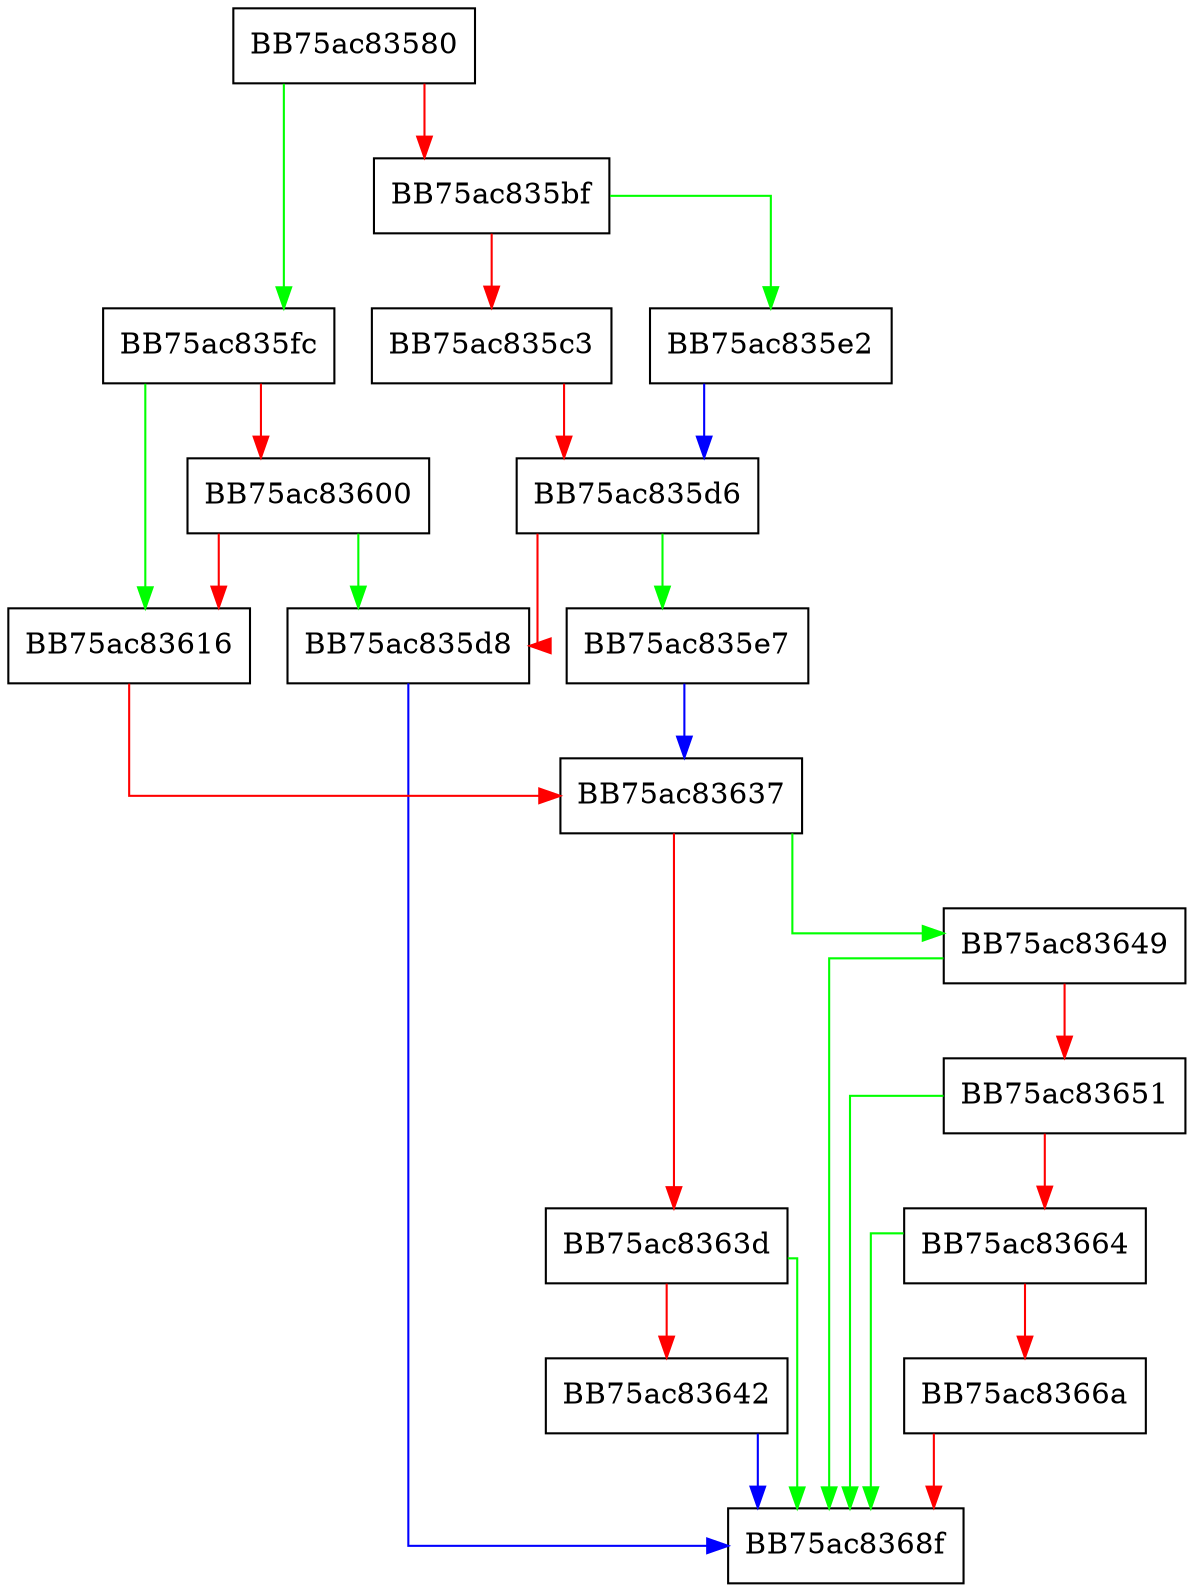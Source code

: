 digraph FixSettings {
  node [shape="box"];
  graph [splines=ortho];
  BB75ac83580 -> BB75ac835fc [color="green"];
  BB75ac83580 -> BB75ac835bf [color="red"];
  BB75ac835bf -> BB75ac835e2 [color="green"];
  BB75ac835bf -> BB75ac835c3 [color="red"];
  BB75ac835c3 -> BB75ac835d6 [color="red"];
  BB75ac835d6 -> BB75ac835e7 [color="green"];
  BB75ac835d6 -> BB75ac835d8 [color="red"];
  BB75ac835d8 -> BB75ac8368f [color="blue"];
  BB75ac835e2 -> BB75ac835d6 [color="blue"];
  BB75ac835e7 -> BB75ac83637 [color="blue"];
  BB75ac835fc -> BB75ac83616 [color="green"];
  BB75ac835fc -> BB75ac83600 [color="red"];
  BB75ac83600 -> BB75ac835d8 [color="green"];
  BB75ac83600 -> BB75ac83616 [color="red"];
  BB75ac83616 -> BB75ac83637 [color="red"];
  BB75ac83637 -> BB75ac83649 [color="green"];
  BB75ac83637 -> BB75ac8363d [color="red"];
  BB75ac8363d -> BB75ac8368f [color="green"];
  BB75ac8363d -> BB75ac83642 [color="red"];
  BB75ac83642 -> BB75ac8368f [color="blue"];
  BB75ac83649 -> BB75ac8368f [color="green"];
  BB75ac83649 -> BB75ac83651 [color="red"];
  BB75ac83651 -> BB75ac8368f [color="green"];
  BB75ac83651 -> BB75ac83664 [color="red"];
  BB75ac83664 -> BB75ac8368f [color="green"];
  BB75ac83664 -> BB75ac8366a [color="red"];
  BB75ac8366a -> BB75ac8368f [color="red"];
}